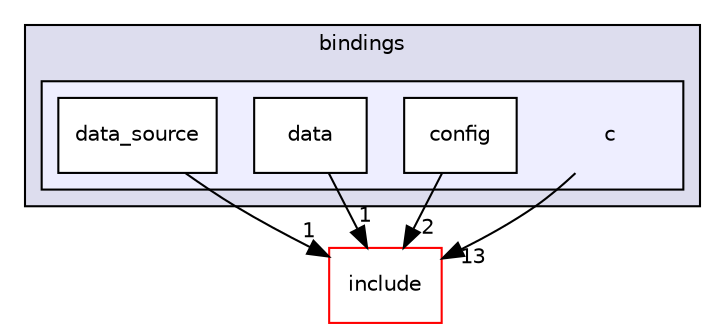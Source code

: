 digraph "/home/runner/work/cpp-sdks/cpp-sdks/libs/common/src/bindings/c" {
  compound=true
  node [ fontsize="10", fontname="Helvetica"];
  edge [ labelfontsize="10", labelfontname="Helvetica"];
  subgraph clusterdir_96564c7e53140614dda422247c1aa4b1 {
    graph [ bgcolor="#ddddee", pencolor="black", label="bindings" fontname="Helvetica", fontsize="10", URL="dir_96564c7e53140614dda422247c1aa4b1.html"]
  subgraph clusterdir_0aa2c7a11627ae3b29503c4d1e362b1b {
    graph [ bgcolor="#eeeeff", pencolor="black", label="" URL="dir_0aa2c7a11627ae3b29503c4d1e362b1b.html"];
    dir_0aa2c7a11627ae3b29503c4d1e362b1b [shape=plaintext label="c"];
  dir_a6fecbdcb19671f0c197bf108c9fd0e2 [shape=box label="config" fillcolor="white" style="filled" URL="dir_a6fecbdcb19671f0c197bf108c9fd0e2.html"];
  dir_d0a81b0b0fa97d64b2042fa7168e962d [shape=box label="data" fillcolor="white" style="filled" URL="dir_d0a81b0b0fa97d64b2042fa7168e962d.html"];
  dir_0c4adbcf4b85c6dbe487857955e34064 [shape=box label="data_source" fillcolor="white" style="filled" URL="dir_0c4adbcf4b85c6dbe487857955e34064.html"];
  }
  }
  dir_11fbc4217d50ab21044e5ad6614aede5 [shape=box label="include" fillcolor="white" style="filled" color="red" URL="dir_11fbc4217d50ab21044e5ad6614aede5.html"];
  dir_a6fecbdcb19671f0c197bf108c9fd0e2->dir_11fbc4217d50ab21044e5ad6614aede5 [headlabel="2", labeldistance=1.5 headhref="dir_000020_000001.html"];
  dir_d0a81b0b0fa97d64b2042fa7168e962d->dir_11fbc4217d50ab21044e5ad6614aede5 [headlabel="1", labeldistance=1.5 headhref="dir_000022_000001.html"];
  dir_0c4adbcf4b85c6dbe487857955e34064->dir_11fbc4217d50ab21044e5ad6614aede5 [headlabel="1", labeldistance=1.5 headhref="dir_000024_000001.html"];
  dir_0aa2c7a11627ae3b29503c4d1e362b1b->dir_11fbc4217d50ab21044e5ad6614aede5 [headlabel="13", labeldistance=1.5 headhref="dir_000019_000001.html"];
}
